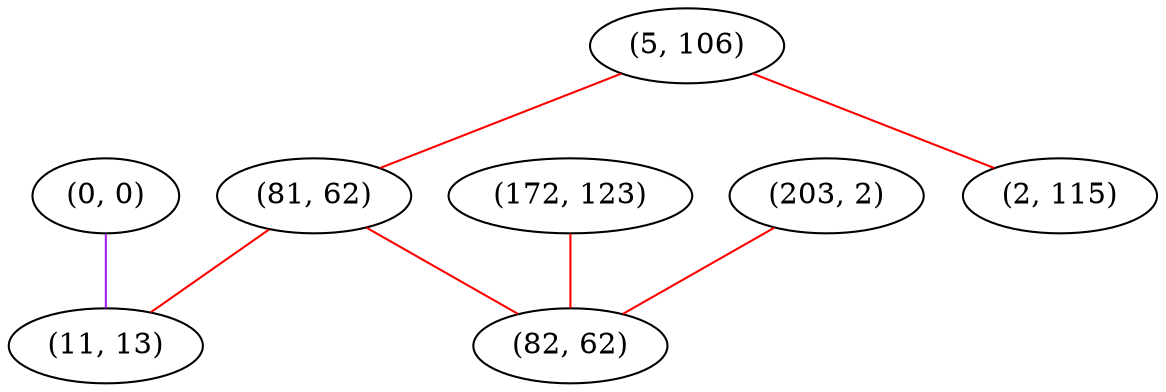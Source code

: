graph "" {
"(0, 0)";
"(5, 106)";
"(172, 123)";
"(203, 2)";
"(81, 62)";
"(2, 115)";
"(82, 62)";
"(11, 13)";
"(0, 0)" -- "(11, 13)"  [color=purple, key=0, weight=4];
"(5, 106)" -- "(81, 62)"  [color=red, key=0, weight=1];
"(5, 106)" -- "(2, 115)"  [color=red, key=0, weight=1];
"(172, 123)" -- "(82, 62)"  [color=red, key=0, weight=1];
"(203, 2)" -- "(82, 62)"  [color=red, key=0, weight=1];
"(81, 62)" -- "(82, 62)"  [color=red, key=0, weight=1];
"(81, 62)" -- "(11, 13)"  [color=red, key=0, weight=1];
}
